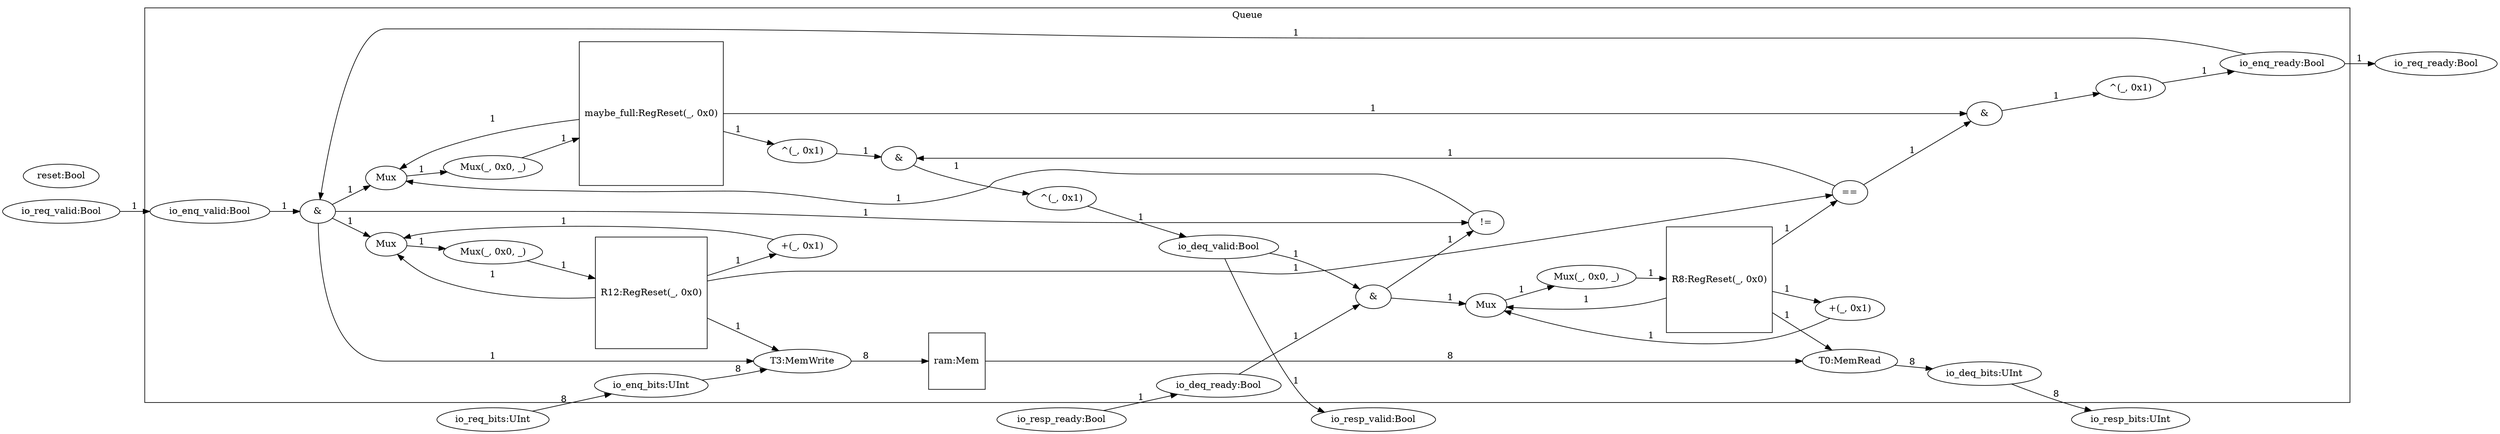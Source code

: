 digraph ZeroWidthTest_QueueComp_1{
rankdir = LR;
  subgraph clusterQueue{
    label = "Queue"
    ZeroWidthTest_QueueComp_1_Queue__io_deq_bits[label="io_deq_bits:UInt"];
    ZeroWidthTest_QueueComp_1_Queue__T0[label="T0:MemRead"];
    ZeroWidthTest_QueueComp_1_Queue__ram[shape=square,label="ram:Mem"];
    ZeroWidthTest_QueueComp_1_Queue__T3[label="T3:MemWrite"];
    ZeroWidthTest_QueueComp_1_Queue__io_enq_bits[label="io_enq_bits:UInt"];
    ZeroWidthTest_QueueComp_1_Queue__do_enq[label="&"];
    ZeroWidthTest_QueueComp_1_Queue__io_enq_valid[label="io_enq_valid:Bool"];
    ZeroWidthTest_QueueComp_1_Queue__io_enq_ready[label="io_enq_ready:Bool"];
    ZeroWidthTest_QueueComp_1_Queue__T2[label="^(_, 0x1)"];
    ZeroWidthTest_QueueComp_1_Queue__full[label="&"];
    ZeroWidthTest_QueueComp_1_Queue__maybe_full[shape=square,label="maybe_full:RegReset(_, 0x0)"];
    ZeroWidthTest_QueueComp_1_Queue__T4[label="Mux(_, 0x0, _)"];
    ZeroWidthTest_QueueComp_1_Queue__T5[label="Mux"];
    ZeroWidthTest_QueueComp_1_Queue__T6[label="!="];
    ZeroWidthTest_QueueComp_1_Queue__do_deq[label="&"];
    ZeroWidthTest_QueueComp_1_Queue__io_deq_valid[label="io_deq_valid:Bool"];
    ZeroWidthTest_QueueComp_1_Queue__T1[label="^(_, 0x1)"];
    ZeroWidthTest_QueueComp_1_Queue__empty[label="&"];
    ZeroWidthTest_QueueComp_1_Queue__T7[label="^(_, 0x1)"];
    ZeroWidthTest_QueueComp_1_Queue__ptr_match[label="=="];
    ZeroWidthTest_QueueComp_1_Queue__R8[shape=square,label="R8:RegReset(_, 0x0)"];
    ZeroWidthTest_QueueComp_1_Queue__T9[label="Mux(_, 0x0, _)"];
    ZeroWidthTest_QueueComp_1_Queue__T10[label="Mux"];
    ZeroWidthTest_QueueComp_1_Queue__T11[label="+(_, 0x1)"];
    ZeroWidthTest_QueueComp_1_Queue__R12[shape=square,label="R12:RegReset(_, 0x0)"];
    ZeroWidthTest_QueueComp_1_Queue__T13[label="Mux(_, 0x0, _)"];
    ZeroWidthTest_QueueComp_1_Queue__T14[label="Mux"];
    ZeroWidthTest_QueueComp_1_Queue__T15[label="+(_, 0x1)"];
    ZeroWidthTest_QueueComp_1_Queue__io_deq_ready[label="io_deq_ready:Bool"];
    ZeroWidthTest_QueueComp_1_Queue__T0 -> ZeroWidthTest_QueueComp_1_Queue__io_deq_bits[label="8"];
    ZeroWidthTest_QueueComp_1_Queue__R8 -> ZeroWidthTest_QueueComp_1_Queue__T0[label="1"];
    ZeroWidthTest_QueueComp_1_Queue__ram -> ZeroWidthTest_QueueComp_1_Queue__T0[label="8"];
    ZeroWidthTest_QueueComp_1_Queue__T3 -> ZeroWidthTest_QueueComp_1_Queue__ram[label="8"];
    ZeroWidthTest_QueueComp_1_Queue__R12 -> ZeroWidthTest_QueueComp_1_Queue__T3[label="1"];
    ZeroWidthTest_QueueComp_1_Queue__do_enq -> ZeroWidthTest_QueueComp_1_Queue__T3[label="1"];
    ZeroWidthTest_QueueComp_1_Queue__io_enq_bits -> ZeroWidthTest_QueueComp_1_Queue__T3[label="8"];
    ZeroWidthTest_QueueComp_1_Queue__io_enq_ready -> ZeroWidthTest_QueueComp_1_Queue__do_enq[label="1"];
    ZeroWidthTest_QueueComp_1_Queue__io_enq_valid -> ZeroWidthTest_QueueComp_1_Queue__do_enq[label="1"];
    ZeroWidthTest_QueueComp_1_Queue__T2 -> ZeroWidthTest_QueueComp_1_Queue__io_enq_ready[label="1"];
    ZeroWidthTest_QueueComp_1_Queue__full -> ZeroWidthTest_QueueComp_1_Queue__T2[label="1"];
    ZeroWidthTest_QueueComp_1_Queue__ptr_match -> ZeroWidthTest_QueueComp_1_Queue__full[label="1"];
    ZeroWidthTest_QueueComp_1_Queue__maybe_full -> ZeroWidthTest_QueueComp_1_Queue__full[label="1"];
    ZeroWidthTest_QueueComp_1_Queue__T4 -> ZeroWidthTest_QueueComp_1_Queue__maybe_full[label="1"];
    ZeroWidthTest_QueueComp_1_Queue__T5 -> ZeroWidthTest_QueueComp_1_Queue__T4[label="1"];
    ZeroWidthTest_QueueComp_1_Queue__T6 -> ZeroWidthTest_QueueComp_1_Queue__T5[label="1"];
    ZeroWidthTest_QueueComp_1_Queue__do_enq -> ZeroWidthTest_QueueComp_1_Queue__T5[label="1"];
    ZeroWidthTest_QueueComp_1_Queue__maybe_full -> ZeroWidthTest_QueueComp_1_Queue__T5[label="1"];
    ZeroWidthTest_QueueComp_1_Queue__do_enq -> ZeroWidthTest_QueueComp_1_Queue__T6[label="1"];
    ZeroWidthTest_QueueComp_1_Queue__do_deq -> ZeroWidthTest_QueueComp_1_Queue__T6[label="1"];
    ZeroWidthTest_QueueComp_1_Queue__io_deq_ready -> ZeroWidthTest_QueueComp_1_Queue__do_deq[label="1"];
    ZeroWidthTest_QueueComp_1_Queue__io_deq_valid -> ZeroWidthTest_QueueComp_1_Queue__do_deq[label="1"];
    ZeroWidthTest_QueueComp_1_Queue__T1 -> ZeroWidthTest_QueueComp_1_Queue__io_deq_valid[label="1"];
    ZeroWidthTest_QueueComp_1_Queue__empty -> ZeroWidthTest_QueueComp_1_Queue__T1[label="1"];
    ZeroWidthTest_QueueComp_1_Queue__ptr_match -> ZeroWidthTest_QueueComp_1_Queue__empty[label="1"];
    ZeroWidthTest_QueueComp_1_Queue__T7 -> ZeroWidthTest_QueueComp_1_Queue__empty[label="1"];
    ZeroWidthTest_QueueComp_1_Queue__maybe_full -> ZeroWidthTest_QueueComp_1_Queue__T7[label="1"];
    ZeroWidthTest_QueueComp_1_Queue__R12 -> ZeroWidthTest_QueueComp_1_Queue__ptr_match[label="1"];
    ZeroWidthTest_QueueComp_1_Queue__R8 -> ZeroWidthTest_QueueComp_1_Queue__ptr_match[label="1"];
    ZeroWidthTest_QueueComp_1_Queue__T9 -> ZeroWidthTest_QueueComp_1_Queue__R8[label="1"];
    ZeroWidthTest_QueueComp_1_Queue__T10 -> ZeroWidthTest_QueueComp_1_Queue__T9[label="1"];
    ZeroWidthTest_QueueComp_1_Queue__do_deq -> ZeroWidthTest_QueueComp_1_Queue__T10[label="1"];
    ZeroWidthTest_QueueComp_1_Queue__T11 -> ZeroWidthTest_QueueComp_1_Queue__T10[label="1"];
    ZeroWidthTest_QueueComp_1_Queue__R8 -> ZeroWidthTest_QueueComp_1_Queue__T10[label="1"];
    ZeroWidthTest_QueueComp_1_Queue__R8 -> ZeroWidthTest_QueueComp_1_Queue__T11[label="1"];
    ZeroWidthTest_QueueComp_1_Queue__T13 -> ZeroWidthTest_QueueComp_1_Queue__R12[label="1"];
    ZeroWidthTest_QueueComp_1_Queue__T14 -> ZeroWidthTest_QueueComp_1_Queue__T13[label="1"];
    ZeroWidthTest_QueueComp_1_Queue__do_enq -> ZeroWidthTest_QueueComp_1_Queue__T14[label="1"];
    ZeroWidthTest_QueueComp_1_Queue__T15 -> ZeroWidthTest_QueueComp_1_Queue__T14[label="1"];
    ZeroWidthTest_QueueComp_1_Queue__R12 -> ZeroWidthTest_QueueComp_1_Queue__T14[label="1"];
    ZeroWidthTest_QueueComp_1_Queue__R12 -> ZeroWidthTest_QueueComp_1_Queue__T15[label="1"];
  }
  io_req_bits -> ZeroWidthTest_QueueComp_1_Queue__io_enq_bits[label="8"];
io_req_valid -> ZeroWidthTest_QueueComp_1_Queue__io_enq_valid[label="1"];
io_resp_ready -> ZeroWidthTest_QueueComp_1_Queue__io_deq_ready[label="1"];
  reset[label="reset:Bool"];
  io_resp_bits[label="io_resp_bits:UInt"];
  io_req_bits[label="io_req_bits:UInt"];
  io_req_valid[label="io_req_valid:Bool"];
  io_resp_ready[label="io_resp_ready:Bool"];
  io_resp_valid[label="io_resp_valid:Bool"];
  io_req_ready[label="io_req_ready:Bool"];
  ZeroWidthTest_QueueComp_1_Queue__io_deq_bits -> io_resp_bits[label="8"];
  ZeroWidthTest_QueueComp_1_Queue__io_deq_valid -> io_resp_valid[label="1"];
  ZeroWidthTest_QueueComp_1_Queue__io_enq_ready -> io_req_ready[label="1"];
}